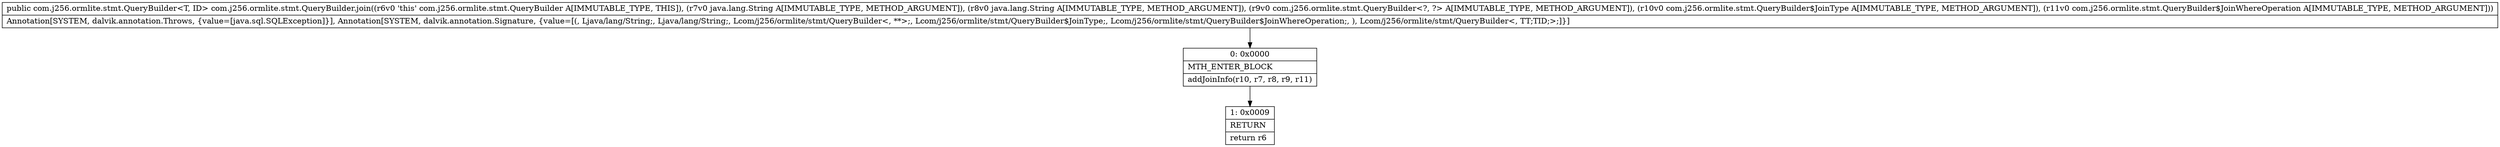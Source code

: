 digraph "CFG forcom.j256.ormlite.stmt.QueryBuilder.join(Ljava\/lang\/String;Ljava\/lang\/String;Lcom\/j256\/ormlite\/stmt\/QueryBuilder;Lcom\/j256\/ormlite\/stmt\/QueryBuilder$JoinType;Lcom\/j256\/ormlite\/stmt\/QueryBuilder$JoinWhereOperation;)Lcom\/j256\/ormlite\/stmt\/QueryBuilder;" {
Node_0 [shape=record,label="{0\:\ 0x0000|MTH_ENTER_BLOCK\l|addJoinInfo(r10, r7, r8, r9, r11)\l}"];
Node_1 [shape=record,label="{1\:\ 0x0009|RETURN\l|return r6\l}"];
MethodNode[shape=record,label="{public com.j256.ormlite.stmt.QueryBuilder\<T, ID\> com.j256.ormlite.stmt.QueryBuilder.join((r6v0 'this' com.j256.ormlite.stmt.QueryBuilder A[IMMUTABLE_TYPE, THIS]), (r7v0 java.lang.String A[IMMUTABLE_TYPE, METHOD_ARGUMENT]), (r8v0 java.lang.String A[IMMUTABLE_TYPE, METHOD_ARGUMENT]), (r9v0 com.j256.ormlite.stmt.QueryBuilder\<?, ?\> A[IMMUTABLE_TYPE, METHOD_ARGUMENT]), (r10v0 com.j256.ormlite.stmt.QueryBuilder$JoinType A[IMMUTABLE_TYPE, METHOD_ARGUMENT]), (r11v0 com.j256.ormlite.stmt.QueryBuilder$JoinWhereOperation A[IMMUTABLE_TYPE, METHOD_ARGUMENT]))  | Annotation[SYSTEM, dalvik.annotation.Throws, \{value=[java.sql.SQLException]\}], Annotation[SYSTEM, dalvik.annotation.Signature, \{value=[(, Ljava\/lang\/String;, Ljava\/lang\/String;, Lcom\/j256\/ormlite\/stmt\/QueryBuilder\<, **\>;, Lcom\/j256\/ormlite\/stmt\/QueryBuilder$JoinType;, Lcom\/j256\/ormlite\/stmt\/QueryBuilder$JoinWhereOperation;, ), Lcom\/j256\/ormlite\/stmt\/QueryBuilder\<, TT;TID;\>;]\}]\l}"];
MethodNode -> Node_0;
Node_0 -> Node_1;
}

